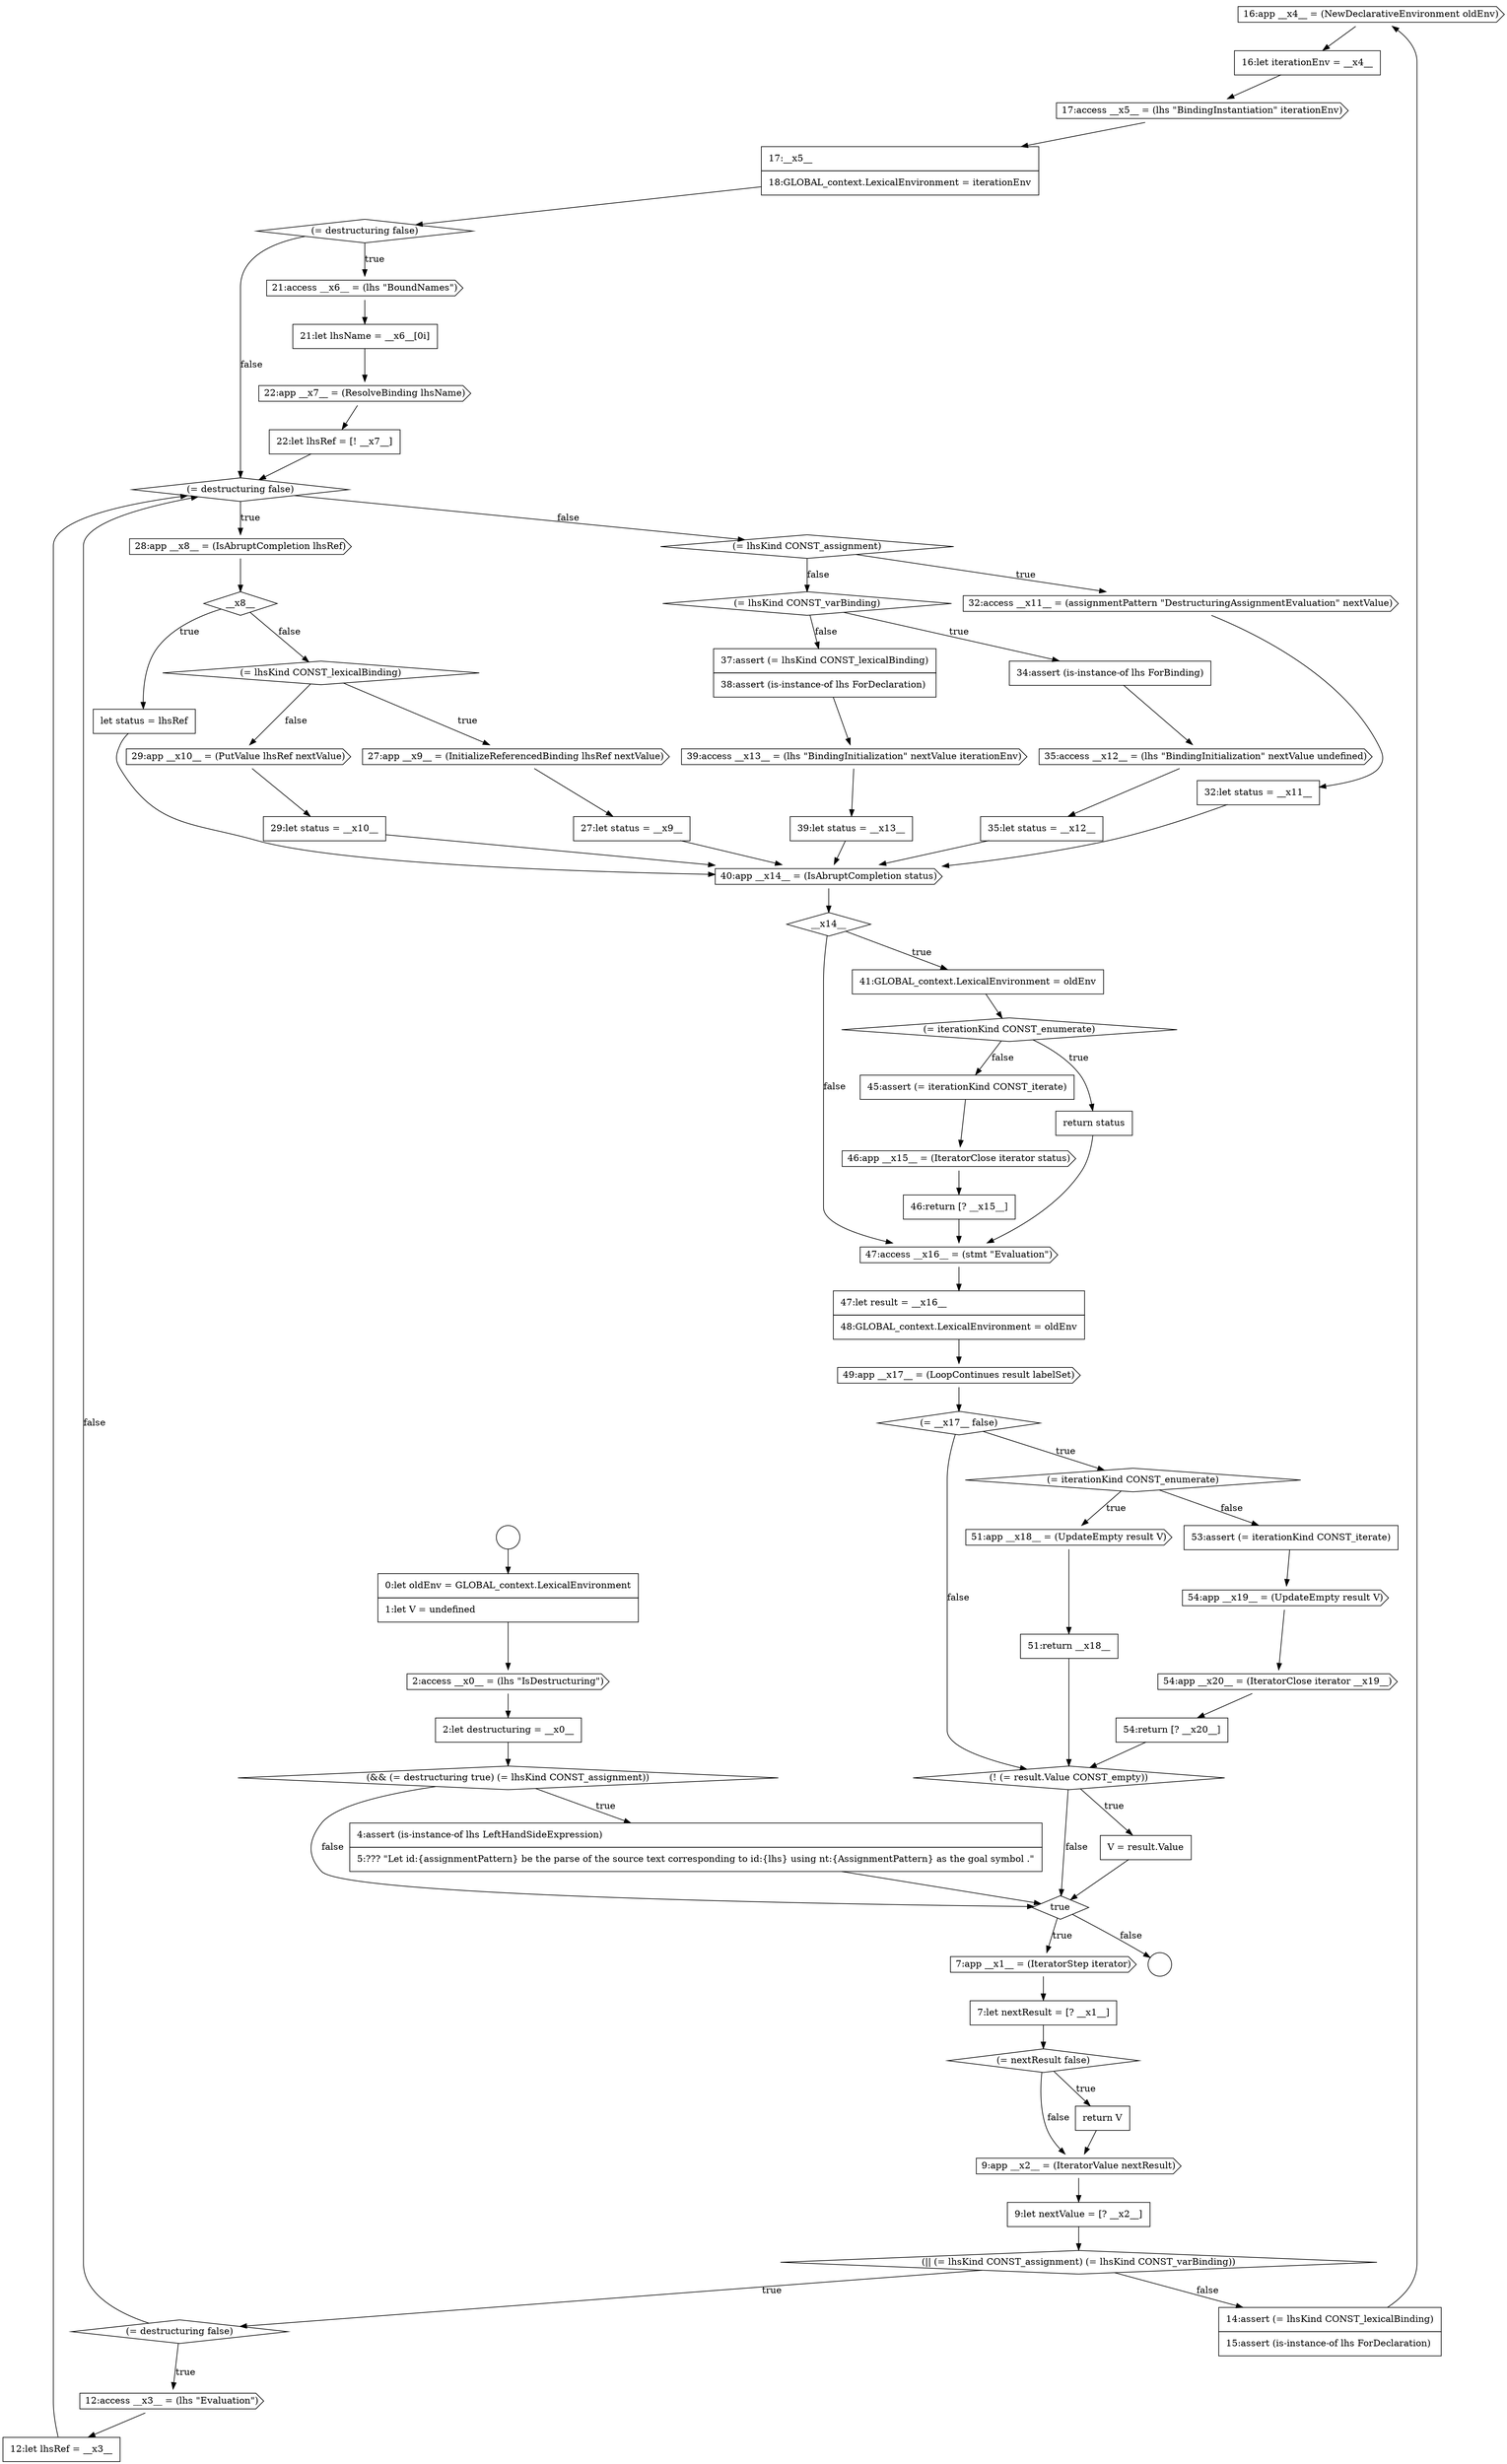 digraph {
  node6754 [shape=cds, label=<<font color="black">16:app __x4__ = (NewDeclarativeEnvironment oldEnv)</font>> color="black" fillcolor="white" style=filled]
  node6781 [shape=none, margin=0, label=<<font color="black">
    <table border="0" cellborder="1" cellspacing="0" cellpadding="10">
      <tr><td align="left">39:let status = __x13__</td></tr>
    </table>
  </font>> color="black" fillcolor="white" style=filled]
  node6745 [shape=diamond, label=<<font color="black">(= nextResult false)</font>> color="black" fillcolor="white" style=filled]
  node6773 [shape=cds, label=<<font color="black">32:access __x11__ = (assignmentPattern &quot;DestructuringAssignmentEvaluation&quot; nextValue)</font>> color="black" fillcolor="white" style=filled]
  node6763 [shape=diamond, label=<<font color="black">(= destructuring false)</font>> color="black" fillcolor="white" style=filled]
  node6756 [shape=cds, label=<<font color="black">17:access __x5__ = (lhs &quot;BindingInstantiation&quot; iterationEnv)</font>> color="black" fillcolor="white" style=filled]
  node6792 [shape=cds, label=<<font color="black">49:app __x17__ = (LoopContinues result labelSet)</font>> color="black" fillcolor="white" style=filled]
  node6774 [shape=none, margin=0, label=<<font color="black">
    <table border="0" cellborder="1" cellspacing="0" cellpadding="10">
      <tr><td align="left">32:let status = __x11__</td></tr>
    </table>
  </font>> color="black" fillcolor="white" style=filled]
  node6762 [shape=none, margin=0, label=<<font color="black">
    <table border="0" cellborder="1" cellspacing="0" cellpadding="10">
      <tr><td align="left">22:let lhsRef = [! __x7__]</td></tr>
    </table>
  </font>> color="black" fillcolor="white" style=filled]
  node6791 [shape=none, margin=0, label=<<font color="black">
    <table border="0" cellborder="1" cellspacing="0" cellpadding="10">
      <tr><td align="left">47:let result = __x16__</td></tr>
      <tr><td align="left">48:GLOBAL_context.LexicalEnvironment = oldEnv</td></tr>
    </table>
  </font>> color="black" fillcolor="white" style=filled]
  node6744 [shape=none, margin=0, label=<<font color="black">
    <table border="0" cellborder="1" cellspacing="0" cellpadding="10">
      <tr><td align="left">7:let nextResult = [? __x1__]</td></tr>
    </table>
  </font>> color="black" fillcolor="white" style=filled]
  node6796 [shape=none, margin=0, label=<<font color="black">
    <table border="0" cellborder="1" cellspacing="0" cellpadding="10">
      <tr><td align="left">51:return __x18__</td></tr>
    </table>
  </font>> color="black" fillcolor="white" style=filled]
  node6798 [shape=cds, label=<<font color="black">54:app __x19__ = (UpdateEmpty result V)</font>> color="black" fillcolor="white" style=filled]
  node6776 [shape=none, margin=0, label=<<font color="black">
    <table border="0" cellborder="1" cellspacing="0" cellpadding="10">
      <tr><td align="left">34:assert (is-instance-of lhs ForBinding)</td></tr>
    </table>
  </font>> color="black" fillcolor="white" style=filled]
  node6764 [shape=cds, label=<<font color="black">28:app __x8__ = (IsAbruptCompletion lhsRef)</font>> color="black" fillcolor="white" style=filled]
  node6759 [shape=cds, label=<<font color="black">21:access __x6__ = (lhs &quot;BoundNames&quot;)</font>> color="black" fillcolor="white" style=filled]
  node6766 [shape=none, margin=0, label=<<font color="black">
    <table border="0" cellborder="1" cellspacing="0" cellpadding="10">
      <tr><td align="left">let status = lhsRef</td></tr>
    </table>
  </font>> color="black" fillcolor="white" style=filled]
  node6749 [shape=diamond, label=<<font color="black">(|| (= lhsKind CONST_assignment) (= lhsKind CONST_varBinding))</font>> color="black" fillcolor="white" style=filled]
  node6755 [shape=none, margin=0, label=<<font color="black">
    <table border="0" cellborder="1" cellspacing="0" cellpadding="10">
      <tr><td align="left">16:let iterationEnv = __x4__</td></tr>
    </table>
  </font>> color="black" fillcolor="white" style=filled]
  node6772 [shape=diamond, label=<<font color="black">(= lhsKind CONST_assignment)</font>> color="black" fillcolor="white" style=filled]
  node6787 [shape=none, margin=0, label=<<font color="black">
    <table border="0" cellborder="1" cellspacing="0" cellpadding="10">
      <tr><td align="left">45:assert (= iterationKind CONST_iterate)</td></tr>
    </table>
  </font>> color="black" fillcolor="white" style=filled]
  node6777 [shape=cds, label=<<font color="black">35:access __x12__ = (lhs &quot;BindingInitialization&quot; nextValue undefined)</font>> color="black" fillcolor="white" style=filled]
  node6740 [shape=diamond, label=<<font color="black">(&amp;&amp; (= destructuring true) (= lhsKind CONST_assignment))</font>> color="black" fillcolor="white" style=filled]
  node6760 [shape=none, margin=0, label=<<font color="black">
    <table border="0" cellborder="1" cellspacing="0" cellpadding="10">
      <tr><td align="left">21:let lhsName = __x6__[0i]</td></tr>
    </table>
  </font>> color="black" fillcolor="white" style=filled]
  node6741 [shape=none, margin=0, label=<<font color="black">
    <table border="0" cellborder="1" cellspacing="0" cellpadding="10">
      <tr><td align="left">4:assert (is-instance-of lhs LeftHandSideExpression)</td></tr>
      <tr><td align="left">5:??? &quot;Let id:{assignmentPattern} be the parse of the source text corresponding to id:{lhs} using nt:{AssignmentPattern} as the goal symbol .&quot;</td></tr>
    </table>
  </font>> color="black" fillcolor="white" style=filled]
  node6795 [shape=cds, label=<<font color="black">51:app __x18__ = (UpdateEmpty result V)</font>> color="black" fillcolor="white" style=filled]
  node6748 [shape=none, margin=0, label=<<font color="black">
    <table border="0" cellborder="1" cellspacing="0" cellpadding="10">
      <tr><td align="left">9:let nextValue = [? __x2__]</td></tr>
    </table>
  </font>> color="black" fillcolor="white" style=filled]
  node6801 [shape=diamond, label=<<font color="black">(! (= result.Value CONST_empty))</font>> color="black" fillcolor="white" style=filled]
  node6780 [shape=cds, label=<<font color="black">39:access __x13__ = (lhs &quot;BindingInitialization&quot; nextValue iterationEnv)</font>> color="black" fillcolor="white" style=filled]
  node6752 [shape=none, margin=0, label=<<font color="black">
    <table border="0" cellborder="1" cellspacing="0" cellpadding="10">
      <tr><td align="left">12:let lhsRef = __x3__</td></tr>
    </table>
  </font>> color="black" fillcolor="white" style=filled]
  node6788 [shape=cds, label=<<font color="black">46:app __x15__ = (IteratorClose iterator status)</font>> color="black" fillcolor="white" style=filled]
  node6784 [shape=none, margin=0, label=<<font color="black">
    <table border="0" cellborder="1" cellspacing="0" cellpadding="10">
      <tr><td align="left">41:GLOBAL_context.LexicalEnvironment = oldEnv</td></tr>
    </table>
  </font>> color="black" fillcolor="white" style=filled]
  node6794 [shape=diamond, label=<<font color="black">(= iterationKind CONST_enumerate)</font>> color="black" fillcolor="white" style=filled]
  node6757 [shape=none, margin=0, label=<<font color="black">
    <table border="0" cellborder="1" cellspacing="0" cellpadding="10">
      <tr><td align="left">17:__x5__</td></tr>
      <tr><td align="left">18:GLOBAL_context.LexicalEnvironment = iterationEnv</td></tr>
    </table>
  </font>> color="black" fillcolor="white" style=filled]
  node6742 [shape=diamond, label=<<font color="black">true</font>> color="black" fillcolor="white" style=filled]
  node6779 [shape=none, margin=0, label=<<font color="black">
    <table border="0" cellborder="1" cellspacing="0" cellpadding="10">
      <tr><td align="left">37:assert (= lhsKind CONST_lexicalBinding)</td></tr>
      <tr><td align="left">38:assert (is-instance-of lhs ForDeclaration)</td></tr>
    </table>
  </font>> color="black" fillcolor="white" style=filled]
  node6737 [shape=none, margin=0, label=<<font color="black">
    <table border="0" cellborder="1" cellspacing="0" cellpadding="10">
      <tr><td align="left">0:let oldEnv = GLOBAL_context.LexicalEnvironment</td></tr>
      <tr><td align="left">1:let V = undefined</td></tr>
    </table>
  </font>> color="black" fillcolor="white" style=filled]
  node6789 [shape=none, margin=0, label=<<font color="black">
    <table border="0" cellborder="1" cellspacing="0" cellpadding="10">
      <tr><td align="left">46:return [? __x15__]</td></tr>
    </table>
  </font>> color="black" fillcolor="white" style=filled]
  node6769 [shape=none, margin=0, label=<<font color="black">
    <table border="0" cellborder="1" cellspacing="0" cellpadding="10">
      <tr><td align="left">27:let status = __x9__</td></tr>
    </table>
  </font>> color="black" fillcolor="white" style=filled]
  node6800 [shape=none, margin=0, label=<<font color="black">
    <table border="0" cellborder="1" cellspacing="0" cellpadding="10">
      <tr><td align="left">54:return [? __x20__]</td></tr>
    </table>
  </font>> color="black" fillcolor="white" style=filled]
  node6747 [shape=cds, label=<<font color="black">9:app __x2__ = (IteratorValue nextResult)</font>> color="black" fillcolor="white" style=filled]
  node6802 [shape=none, margin=0, label=<<font color="black">
    <table border="0" cellborder="1" cellspacing="0" cellpadding="10">
      <tr><td align="left">V = result.Value</td></tr>
    </table>
  </font>> color="black" fillcolor="white" style=filled]
  node6738 [shape=cds, label=<<font color="black">2:access __x0__ = (lhs &quot;IsDestructuring&quot;)</font>> color="black" fillcolor="white" style=filled]
  node6783 [shape=diamond, label=<<font color="black">__x14__</font>> color="black" fillcolor="white" style=filled]
  node6736 [shape=circle label=" " color="black" fillcolor="white" style=filled]
  node6785 [shape=diamond, label=<<font color="black">(= iterationKind CONST_enumerate)</font>> color="black" fillcolor="white" style=filled]
  node6768 [shape=cds, label=<<font color="black">27:app __x9__ = (InitializeReferencedBinding lhsRef nextValue)</font>> color="black" fillcolor="white" style=filled]
  node6751 [shape=cds, label=<<font color="black">12:access __x3__ = (lhs &quot;Evaluation&quot;)</font>> color="black" fillcolor="white" style=filled]
  node6746 [shape=none, margin=0, label=<<font color="black">
    <table border="0" cellborder="1" cellspacing="0" cellpadding="10">
      <tr><td align="left">return V</td></tr>
    </table>
  </font>> color="black" fillcolor="white" style=filled]
  node6775 [shape=diamond, label=<<font color="black">(= lhsKind CONST_varBinding)</font>> color="black" fillcolor="white" style=filled]
  node6793 [shape=diamond, label=<<font color="black">(= __x17__ false)</font>> color="black" fillcolor="white" style=filled]
  node6758 [shape=diamond, label=<<font color="black">(= destructuring false)</font>> color="black" fillcolor="white" style=filled]
  node6743 [shape=cds, label=<<font color="black">7:app __x1__ = (IteratorStep iterator)</font>> color="black" fillcolor="white" style=filled]
  node6753 [shape=none, margin=0, label=<<font color="black">
    <table border="0" cellborder="1" cellspacing="0" cellpadding="10">
      <tr><td align="left">14:assert (= lhsKind CONST_lexicalBinding)</td></tr>
      <tr><td align="left">15:assert (is-instance-of lhs ForDeclaration)</td></tr>
    </table>
  </font>> color="black" fillcolor="white" style=filled]
  node6790 [shape=cds, label=<<font color="black">47:access __x16__ = (stmt &quot;Evaluation&quot;)</font>> color="black" fillcolor="white" style=filled]
  node6770 [shape=cds, label=<<font color="black">29:app __x10__ = (PutValue lhsRef nextValue)</font>> color="black" fillcolor="white" style=filled]
  node6799 [shape=cds, label=<<font color="black">54:app __x20__ = (IteratorClose iterator __x19__)</font>> color="black" fillcolor="white" style=filled]
  node6786 [shape=none, margin=0, label=<<font color="black">
    <table border="0" cellborder="1" cellspacing="0" cellpadding="10">
      <tr><td align="left">return status</td></tr>
    </table>
  </font>> color="black" fillcolor="white" style=filled]
  node6782 [shape=cds, label=<<font color="black">40:app __x14__ = (IsAbruptCompletion status)</font>> color="black" fillcolor="white" style=filled]
  node6735 [shape=circle label=" " color="black" fillcolor="white" style=filled]
  node6765 [shape=diamond, label=<<font color="black">__x8__</font>> color="black" fillcolor="white" style=filled]
  node6771 [shape=none, margin=0, label=<<font color="black">
    <table border="0" cellborder="1" cellspacing="0" cellpadding="10">
      <tr><td align="left">29:let status = __x10__</td></tr>
    </table>
  </font>> color="black" fillcolor="white" style=filled]
  node6750 [shape=diamond, label=<<font color="black">(= destructuring false)</font>> color="black" fillcolor="white" style=filled]
  node6778 [shape=none, margin=0, label=<<font color="black">
    <table border="0" cellborder="1" cellspacing="0" cellpadding="10">
      <tr><td align="left">35:let status = __x12__</td></tr>
    </table>
  </font>> color="black" fillcolor="white" style=filled]
  node6797 [shape=none, margin=0, label=<<font color="black">
    <table border="0" cellborder="1" cellspacing="0" cellpadding="10">
      <tr><td align="left">53:assert (= iterationKind CONST_iterate)</td></tr>
    </table>
  </font>> color="black" fillcolor="white" style=filled]
  node6767 [shape=diamond, label=<<font color="black">(= lhsKind CONST_lexicalBinding)</font>> color="black" fillcolor="white" style=filled]
  node6761 [shape=cds, label=<<font color="black">22:app __x7__ = (ResolveBinding lhsName)</font>> color="black" fillcolor="white" style=filled]
  node6739 [shape=none, margin=0, label=<<font color="black">
    <table border="0" cellborder="1" cellspacing="0" cellpadding="10">
      <tr><td align="left">2:let destructuring = __x0__</td></tr>
    </table>
  </font>> color="black" fillcolor="white" style=filled]
  node6797 -> node6798 [ color="black"]
  node6747 -> node6748 [ color="black"]
  node6755 -> node6756 [ color="black"]
  node6753 -> node6754 [ color="black"]
  node6774 -> node6782 [ color="black"]
  node6740 -> node6741 [label=<<font color="black">true</font>> color="black"]
  node6740 -> node6742 [label=<<font color="black">false</font>> color="black"]
  node6758 -> node6759 [label=<<font color="black">true</font>> color="black"]
  node6758 -> node6763 [label=<<font color="black">false</font>> color="black"]
  node6785 -> node6786 [label=<<font color="black">true</font>> color="black"]
  node6785 -> node6787 [label=<<font color="black">false</font>> color="black"]
  node6786 -> node6790 [ color="black"]
  node6801 -> node6802 [label=<<font color="black">true</font>> color="black"]
  node6801 -> node6742 [label=<<font color="black">false</font>> color="black"]
  node6772 -> node6773 [label=<<font color="black">true</font>> color="black"]
  node6772 -> node6775 [label=<<font color="black">false</font>> color="black"]
  node6768 -> node6769 [ color="black"]
  node6754 -> node6755 [ color="black"]
  node6761 -> node6762 [ color="black"]
  node6792 -> node6793 [ color="black"]
  node6757 -> node6758 [ color="black"]
  node6790 -> node6791 [ color="black"]
  node6784 -> node6785 [ color="black"]
  node6770 -> node6771 [ color="black"]
  node6778 -> node6782 [ color="black"]
  node6795 -> node6796 [ color="black"]
  node6746 -> node6747 [ color="black"]
  node6738 -> node6739 [ color="black"]
  node6791 -> node6792 [ color="black"]
  node6802 -> node6742 [ color="black"]
  node6744 -> node6745 [ color="black"]
  node6775 -> node6776 [label=<<font color="black">true</font>> color="black"]
  node6775 -> node6779 [label=<<font color="black">false</font>> color="black"]
  node6782 -> node6783 [ color="black"]
  node6737 -> node6738 [ color="black"]
  node6769 -> node6782 [ color="black"]
  node6799 -> node6800 [ color="black"]
  node6748 -> node6749 [ color="black"]
  node6749 -> node6750 [label=<<font color="black">true</font>> color="black"]
  node6749 -> node6753 [label=<<font color="black">false</font>> color="black"]
  node6745 -> node6746 [label=<<font color="black">true</font>> color="black"]
  node6745 -> node6747 [label=<<font color="black">false</font>> color="black"]
  node6750 -> node6751 [label=<<font color="black">true</font>> color="black"]
  node6750 -> node6763 [label=<<font color="black">false</font>> color="black"]
  node6796 -> node6801 [ color="black"]
  node6763 -> node6764 [label=<<font color="black">true</font>> color="black"]
  node6763 -> node6772 [label=<<font color="black">false</font>> color="black"]
  node6742 -> node6743 [label=<<font color="black">true</font>> color="black"]
  node6742 -> node6736 [label=<<font color="black">false</font>> color="black"]
  node6741 -> node6742 [ color="black"]
  node6789 -> node6790 [ color="black"]
  node6773 -> node6774 [ color="black"]
  node6779 -> node6780 [ color="black"]
  node6756 -> node6757 [ color="black"]
  node6752 -> node6763 [ color="black"]
  node6767 -> node6768 [label=<<font color="black">true</font>> color="black"]
  node6767 -> node6770 [label=<<font color="black">false</font>> color="black"]
  node6771 -> node6782 [ color="black"]
  node6781 -> node6782 [ color="black"]
  node6777 -> node6778 [ color="black"]
  node6743 -> node6744 [ color="black"]
  node6776 -> node6777 [ color="black"]
  node6764 -> node6765 [ color="black"]
  node6787 -> node6788 [ color="black"]
  node6760 -> node6761 [ color="black"]
  node6780 -> node6781 [ color="black"]
  node6794 -> node6795 [label=<<font color="black">true</font>> color="black"]
  node6794 -> node6797 [label=<<font color="black">false</font>> color="black"]
  node6765 -> node6766 [label=<<font color="black">true</font>> color="black"]
  node6765 -> node6767 [label=<<font color="black">false</font>> color="black"]
  node6751 -> node6752 [ color="black"]
  node6788 -> node6789 [ color="black"]
  node6800 -> node6801 [ color="black"]
  node6766 -> node6782 [ color="black"]
  node6783 -> node6784 [label=<<font color="black">true</font>> color="black"]
  node6783 -> node6790 [label=<<font color="black">false</font>> color="black"]
  node6762 -> node6763 [ color="black"]
  node6793 -> node6794 [label=<<font color="black">true</font>> color="black"]
  node6793 -> node6801 [label=<<font color="black">false</font>> color="black"]
  node6735 -> node6737 [ color="black"]
  node6798 -> node6799 [ color="black"]
  node6759 -> node6760 [ color="black"]
  node6739 -> node6740 [ color="black"]
}
